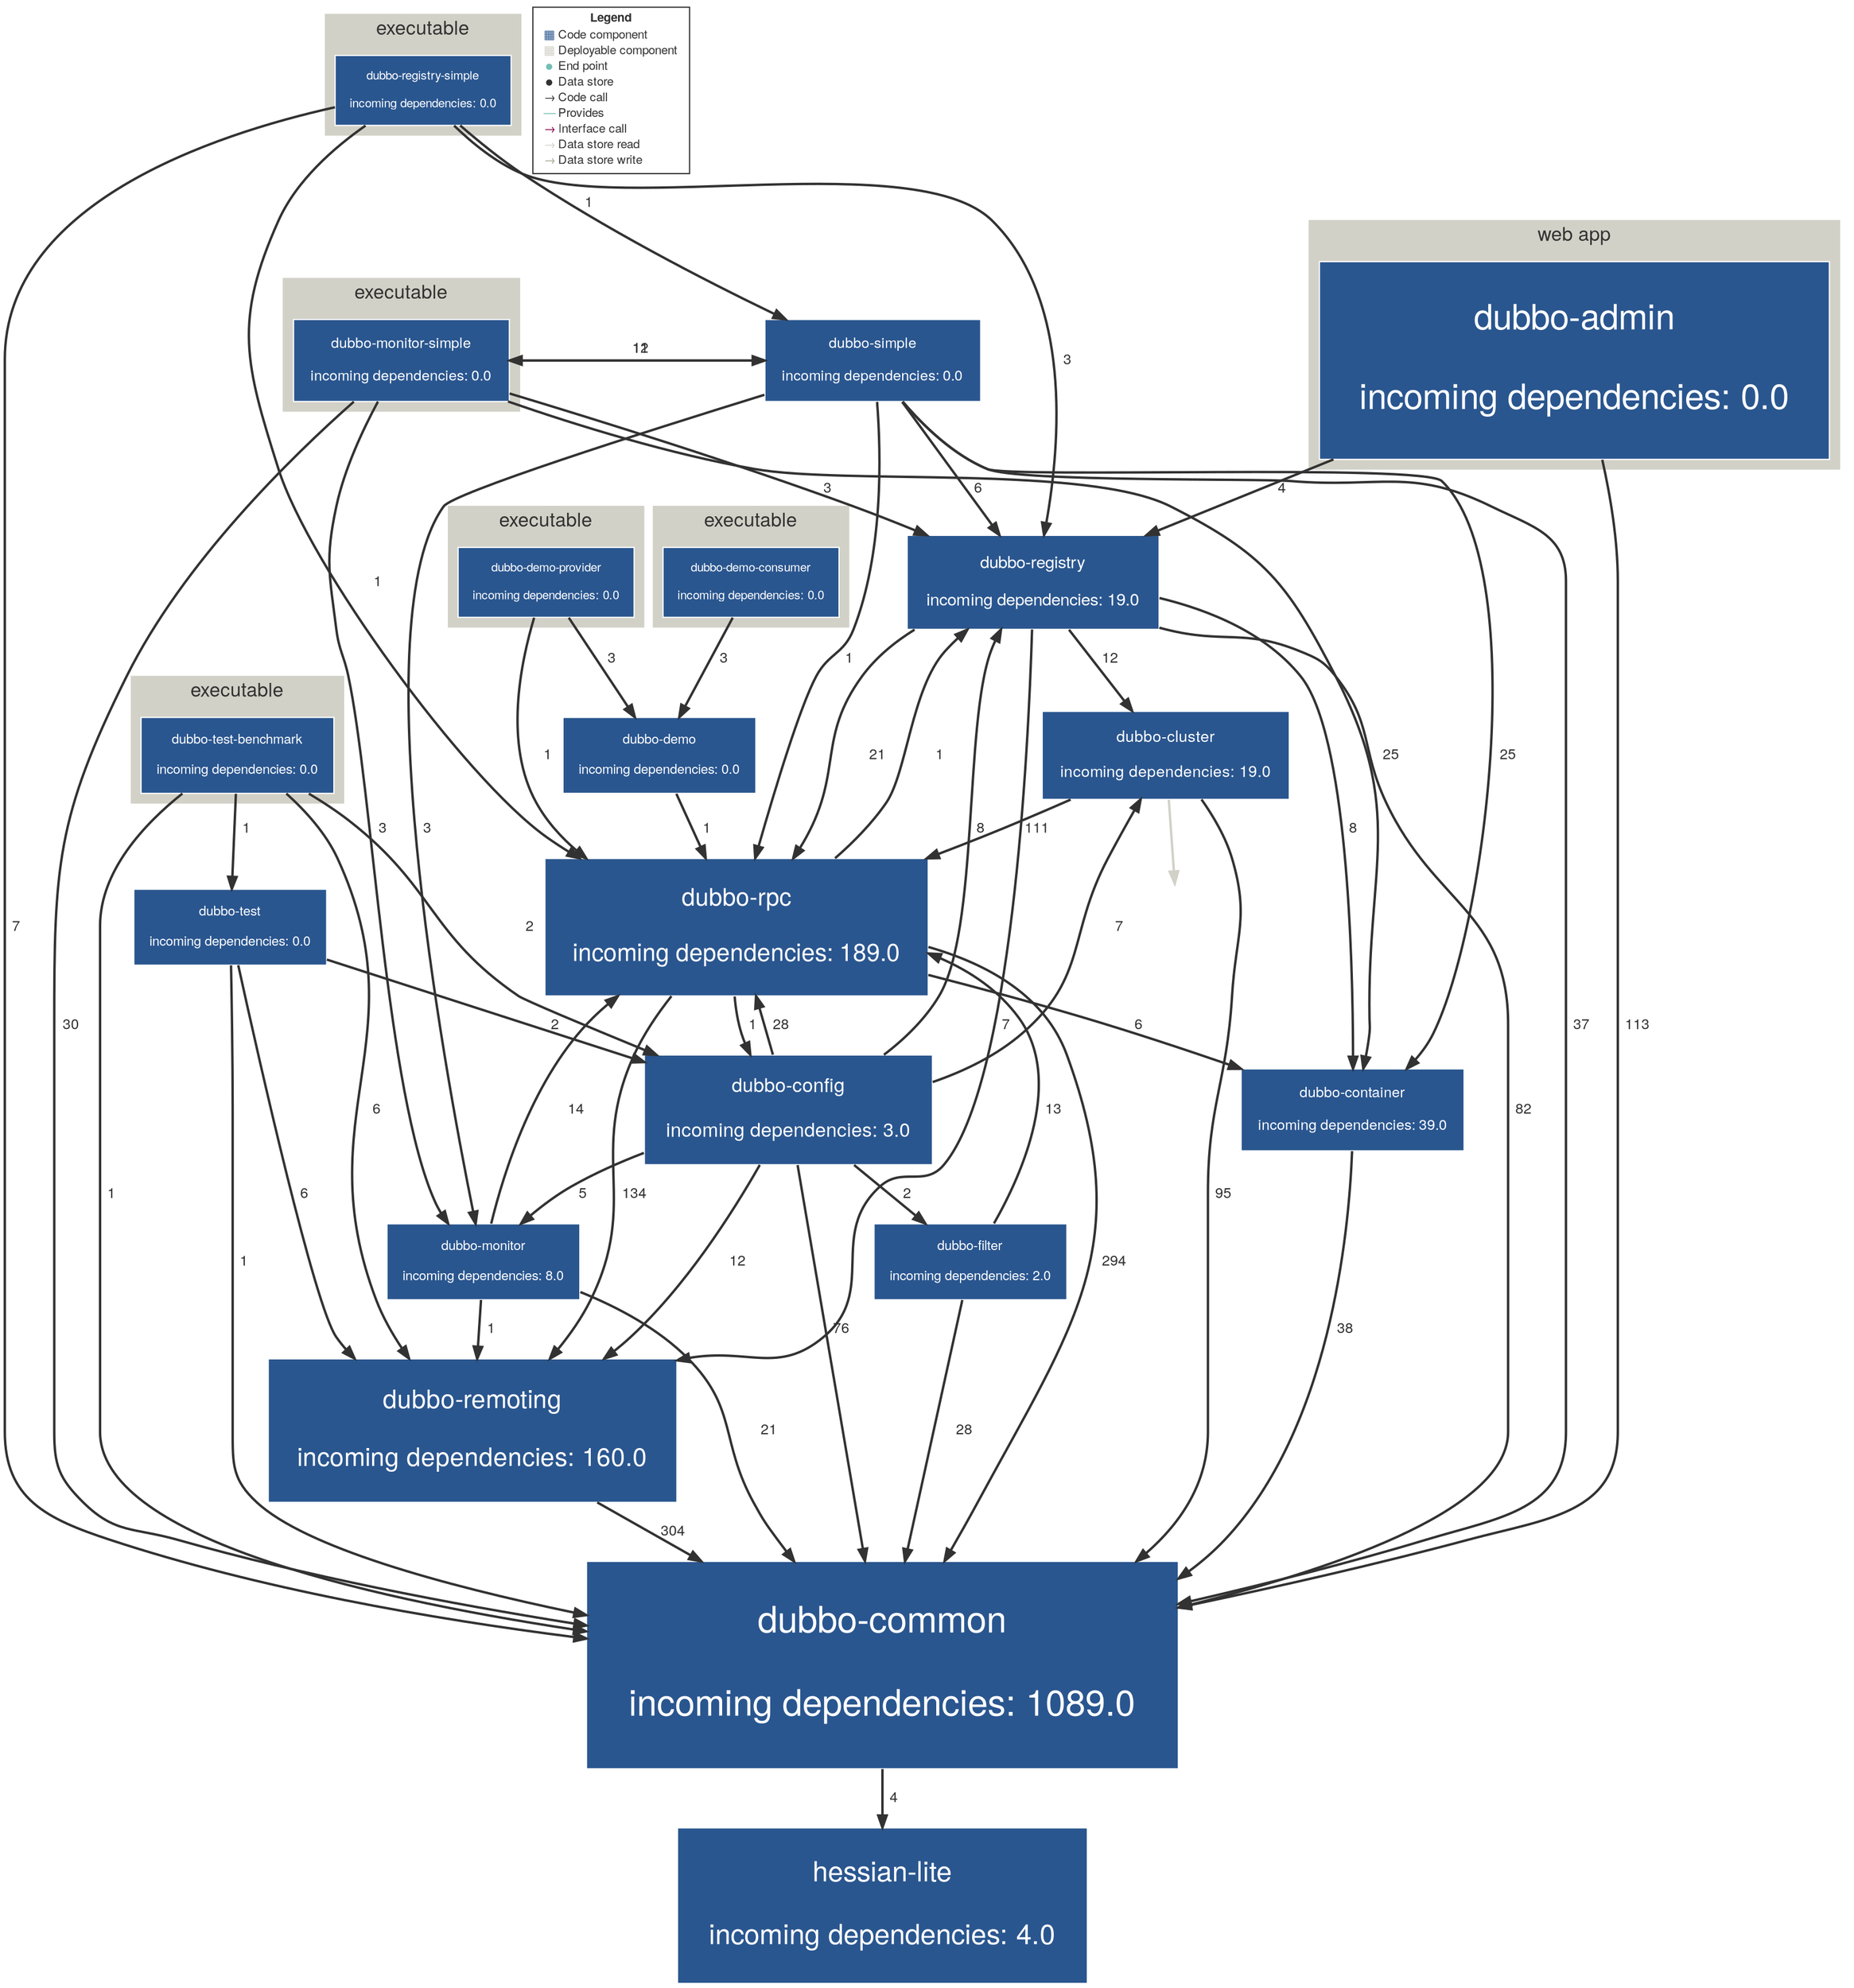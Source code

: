 digraph "Graph" {
compound=true
rankdir=TD
subgraph "cluster-com.alibaba:dubbo-registry-simple" {
style="filled"
color="#D2D1C7"
fontname="Helvetica Neue"
fontsize="16"
fontcolor="#323232"
label="executable"
"com.alibaba:dubbo-registry-simple@com.alibaba:dubbo-registry-simple" [ shape="box" style="filled" fillcolor="#2A568F" penwidth="1" color="#FFFFFF" fontname="Helvetica Neue" fontcolor="#FFFFFF" fontsize="10" margin="0.16" label="dubbo-registry-simple

incoming dependencies: 0.0" ]
}
subgraph "cluster-com.alibaba:dubbo-demo-provider" {
style="filled"
color="#D2D1C7"
fontname="Helvetica Neue"
fontsize="16"
fontcolor="#323232"
label="executable"
"com.alibaba:dubbo-demo-provider@com.alibaba:dubbo-demo-provider" [ shape="box" style="filled" fillcolor="#2A568F" penwidth="1" color="#FFFFFF" fontname="Helvetica Neue" fontcolor="#FFFFFF" fontsize="10" margin="0.16" label="dubbo-demo-provider

incoming dependencies: 0.0" ]
}
subgraph "cluster-com.alibaba:dubbo-monitor-simple" {
style="filled"
color="#D2D1C7"
fontname="Helvetica Neue"
fontsize="16"
fontcolor="#323232"
label="executable"
"com.alibaba:dubbo-monitor-simple@com.alibaba:dubbo-monitor-simple" [ shape="box" style="filled" fillcolor="#2A568F" penwidth="1" color="#FFFFFF" fontname="Helvetica Neue" fontcolor="#FFFFFF" fontsize="12" margin="0.192" label="dubbo-monitor-simple

incoming dependencies: 0.0" ]
}
subgraph "cluster-com.alibaba:dubbo-demo-consumer" {
style="filled"
color="#D2D1C7"
fontname="Helvetica Neue"
fontsize="16"
fontcolor="#323232"
label="executable"
"com.alibaba:dubbo-demo-consumer@com.alibaba:dubbo-demo-consumer" [ shape="box" style="filled" fillcolor="#2A568F" penwidth="1" color="#FFFFFF" fontname="Helvetica Neue" fontcolor="#FFFFFF" fontsize="10" margin="0.16" label="dubbo-demo-consumer

incoming dependencies: 0.0" ]
}
subgraph "cluster-com.alibaba:dubbo-test-benchmark" {
style="filled"
color="#D2D1C7"
fontname="Helvetica Neue"
fontsize="16"
fontcolor="#323232"
label="executable"
"com.alibaba:dubbo-test-benchmark@com.alibaba:dubbo-test-benchmark" [ shape="box" style="filled" fillcolor="#2A568F" penwidth="1" color="#FFFFFF" fontname="Helvetica Neue" fontcolor="#FFFFFF" fontsize="11" margin="0.176" label="dubbo-test-benchmark

incoming dependencies: 0.0" ]
}
"com.alibaba:dubbo-common@NOT_DEPLOYED" [ shape="box" style="filled" fillcolor="#2A568F" penwidth="1" color="#FFFFFF" fontname="Helvetica Neue" fontcolor="#FFFFFF" fontsize="30" margin="0.48" label="dubbo-common

incoming dependencies: 1089.0" ]
"com.alibaba:dubbo-filter@NOT_DEPLOYED" [ shape="box" style="filled" fillcolor="#2A568F" penwidth="1" color="#FFFFFF" fontname="Helvetica Neue" fontcolor="#FFFFFF" fontsize="11" margin="0.176" label="dubbo-filter

incoming dependencies: 2.0" ]
"com.alibaba:hessian-lite@NOT_DEPLOYED" [ shape="box" style="filled" fillcolor="#2A568F" penwidth="1" color="#FFFFFF" fontname="Helvetica Neue" fontcolor="#FFFFFF" fontsize="23" margin="0.368" label="hessian-lite

incoming dependencies: 4.0" ]
"cac4d68f-240b-4052-a035-f559f222c15a@NOT_DEPLOYED" [ shape="box" penwidth="0" fontname="Helvetica Neue" fontcolor="#323232" fontsize="16" image="icon-datastore.png" width="1.000" height="1.000" fixedsize="true" label="" ]
"com.alibaba:dubbo-cluster@NOT_DEPLOYED" [ shape="box" style="filled" fillcolor="#2A568F" penwidth="1" color="#FFFFFF" fontname="Helvetica Neue" fontcolor="#FFFFFF" fontsize="13" margin="0.20800000000000002" label="dubbo-cluster

incoming dependencies: 19.0" ]
"com.alibaba:dubbo-simple@NOT_DEPLOYED" [ shape="box" style="filled" fillcolor="#2A568F" penwidth="1" color="#FFFFFF" fontname="Helvetica Neue" fontcolor="#FFFFFF" fontsize="12" margin="0.192" label="dubbo-simple

incoming dependencies: 0.0" ]
"com.alibaba:dubbo-registry@NOT_DEPLOYED" [ shape="box" style="filled" fillcolor="#2A568F" penwidth="1" color="#FFFFFF" fontname="Helvetica Neue" fontcolor="#FFFFFF" fontsize="14" margin="0.224" label="dubbo-registry

incoming dependencies: 19.0" ]
"com.alibaba:dubbo-monitor@NOT_DEPLOYED" [ shape="box" style="filled" fillcolor="#2A568F" penwidth="1" color="#FFFFFF" fontname="Helvetica Neue" fontcolor="#FFFFFF" fontsize="11" margin="0.176" label="dubbo-monitor

incoming dependencies: 8.0" ]
"com.alibaba:dubbo-container@NOT_DEPLOYED" [ shape="box" style="filled" fillcolor="#2A568F" penwidth="1" color="#FFFFFF" fontname="Helvetica Neue" fontcolor="#FFFFFF" fontsize="12" margin="0.192" label="dubbo-container

incoming dependencies: 39.0" ]
"com.alibaba:dubbo-test@NOT_DEPLOYED" [ shape="box" style="filled" fillcolor="#2A568F" penwidth="1" color="#FFFFFF" fontname="Helvetica Neue" fontcolor="#FFFFFF" fontsize="11" margin="0.176" label="dubbo-test

incoming dependencies: 0.0" ]
"com.alibaba:dubbo-demo@NOT_DEPLOYED" [ shape="box" style="filled" fillcolor="#2A568F" penwidth="1" color="#FFFFFF" fontname="Helvetica Neue" fontcolor="#FFFFFF" fontsize="11" margin="0.176" label="dubbo-demo

incoming dependencies: 0.0" ]
"com.alibaba:dubbo-remoting@NOT_DEPLOYED" [ shape="box" style="filled" fillcolor="#2A568F" penwidth="1" color="#FFFFFF" fontname="Helvetica Neue" fontcolor="#FFFFFF" fontsize="21" margin="0.336" label="dubbo-remoting

incoming dependencies: 160.0" ]
"com.alibaba:dubbo-config@NOT_DEPLOYED" [ shape="box" style="filled" fillcolor="#2A568F" penwidth="1" color="#FFFFFF" fontname="Helvetica Neue" fontcolor="#FFFFFF" fontsize="16" margin="0.256" label="dubbo-config

incoming dependencies: 3.0" ]
"com.alibaba:dubbo-rpc@NOT_DEPLOYED" [ shape="box" style="filled" fillcolor="#2A568F" penwidth="1" color="#FFFFFF" fontname="Helvetica Neue" fontcolor="#FFFFFF" fontsize="20" margin="0.32" label="dubbo-rpc

incoming dependencies: 189.0" ]
subgraph "cluster-com.alibaba:dubbo-admin" {
style="filled"
color="#D2D1C7"
fontname="Helvetica Neue"
fontsize="16"
fontcolor="#323232"
label="web app"
"com.alibaba:dubbo-admin@com.alibaba:dubbo-admin" [ shape="box" style="filled" fillcolor="#2A568F" penwidth="1" color="#FFFFFF" fontname="Helvetica Neue" fontcolor="#FFFFFF" fontsize="29" margin="0.464" label="dubbo-admin

incoming dependencies: 0.0" ]
}
"com.alibaba:dubbo-registry-simple@com.alibaba:dubbo-registry-simple" -> "com.alibaba:dubbo-common@NOT_DEPLOYED" [ penwidth="2" color="#323232" fontcolor="#323232" fontname="Helvetica Neue" fontsize="12" label="  7" ]
"com.alibaba:dubbo-registry-simple@com.alibaba:dubbo-registry-simple" -> "com.alibaba:dubbo-simple@NOT_DEPLOYED" [ penwidth="2" color="#323232" fontcolor="#323232" fontname="Helvetica Neue" fontsize="12" label="  1" ]
"com.alibaba:dubbo-registry-simple@com.alibaba:dubbo-registry-simple" -> "com.alibaba:dubbo-registry@NOT_DEPLOYED" [ penwidth="2" color="#323232" fontcolor="#323232" fontname="Helvetica Neue" fontsize="12" label="  3" ]
"com.alibaba:dubbo-registry-simple@com.alibaba:dubbo-registry-simple" -> "com.alibaba:dubbo-rpc@NOT_DEPLOYED" [ penwidth="2" color="#323232" fontcolor="#323232" fontname="Helvetica Neue" fontsize="12" label="  1" ]
"com.alibaba:dubbo-demo-provider@com.alibaba:dubbo-demo-provider" -> "com.alibaba:dubbo-demo@NOT_DEPLOYED" [ penwidth="2" color="#323232" fontcolor="#323232" fontname="Helvetica Neue" fontsize="12" label="  3" ]
"com.alibaba:dubbo-demo-provider@com.alibaba:dubbo-demo-provider" -> "com.alibaba:dubbo-rpc@NOT_DEPLOYED" [ penwidth="2" color="#323232" fontcolor="#323232" fontname="Helvetica Neue" fontsize="12" label="  1" ]
"com.alibaba:dubbo-monitor-simple@com.alibaba:dubbo-monitor-simple" -> "com.alibaba:dubbo-common@NOT_DEPLOYED" [ penwidth="2" color="#323232" fontcolor="#323232" fontname="Helvetica Neue" fontsize="12" label="  30" ]
"com.alibaba:dubbo-monitor-simple@com.alibaba:dubbo-monitor-simple" -> "com.alibaba:dubbo-simple@NOT_DEPLOYED" [ penwidth="2" color="#323232" fontcolor="#323232" fontname="Helvetica Neue" fontsize="12" label="  12" ]
"com.alibaba:dubbo-monitor-simple@com.alibaba:dubbo-monitor-simple" -> "com.alibaba:dubbo-registry@NOT_DEPLOYED" [ penwidth="2" color="#323232" fontcolor="#323232" fontname="Helvetica Neue" fontsize="12" label="  3" ]
"com.alibaba:dubbo-monitor-simple@com.alibaba:dubbo-monitor-simple" -> "com.alibaba:dubbo-monitor@NOT_DEPLOYED" [ penwidth="2" color="#323232" fontcolor="#323232" fontname="Helvetica Neue" fontsize="12" label="  3" ]
"com.alibaba:dubbo-monitor-simple@com.alibaba:dubbo-monitor-simple" -> "com.alibaba:dubbo-container@NOT_DEPLOYED" [ penwidth="2" color="#323232" fontcolor="#323232" fontname="Helvetica Neue" fontsize="12" label="  25" ]
"com.alibaba:dubbo-demo-consumer@com.alibaba:dubbo-demo-consumer" -> "com.alibaba:dubbo-demo@NOT_DEPLOYED" [ penwidth="2" color="#323232" fontcolor="#323232" fontname="Helvetica Neue" fontsize="12" label="  3" ]
"com.alibaba:dubbo-test-benchmark@com.alibaba:dubbo-test-benchmark" -> "com.alibaba:dubbo-common@NOT_DEPLOYED" [ penwidth="2" color="#323232" fontcolor="#323232" fontname="Helvetica Neue" fontsize="12" label="  1" ]
"com.alibaba:dubbo-test-benchmark@com.alibaba:dubbo-test-benchmark" -> "com.alibaba:dubbo-test@NOT_DEPLOYED" [ penwidth="2" color="#323232" fontcolor="#323232" fontname="Helvetica Neue" fontsize="12" label="  1" ]
"com.alibaba:dubbo-test-benchmark@com.alibaba:dubbo-test-benchmark" -> "com.alibaba:dubbo-remoting@NOT_DEPLOYED" [ penwidth="2" color="#323232" fontcolor="#323232" fontname="Helvetica Neue" fontsize="12" label="  6" ]
"com.alibaba:dubbo-test-benchmark@com.alibaba:dubbo-test-benchmark" -> "com.alibaba:dubbo-config@NOT_DEPLOYED" [ penwidth="2" color="#323232" fontcolor="#323232" fontname="Helvetica Neue" fontsize="12" label="  2" ]
"com.alibaba:dubbo-common@NOT_DEPLOYED" -> "com.alibaba:hessian-lite@NOT_DEPLOYED" [ penwidth="2" color="#323232" fontcolor="#323232" fontname="Helvetica Neue" fontsize="12" label="  4" ]
"com.alibaba:dubbo-filter@NOT_DEPLOYED" -> "com.alibaba:dubbo-common@NOT_DEPLOYED" [ penwidth="2" color="#323232" fontcolor="#323232" fontname="Helvetica Neue" fontsize="12" label="  28" ]
"com.alibaba:dubbo-filter@NOT_DEPLOYED" -> "com.alibaba:dubbo-rpc@NOT_DEPLOYED" [ penwidth="2" color="#323232" fontcolor="#323232" fontname="Helvetica Neue" fontsize="12" label="  13" ]
"com.alibaba:dubbo-cluster@NOT_DEPLOYED" -> "com.alibaba:dubbo-common@NOT_DEPLOYED" [ penwidth="2" color="#323232" fontcolor="#323232" fontname="Helvetica Neue" fontsize="12" label="  95" ]
"com.alibaba:dubbo-cluster@NOT_DEPLOYED" -> "cac4d68f-240b-4052-a035-f559f222c15a@NOT_DEPLOYED" [ penwidth="2" color="#D2D1C7" fontcolor="#D2D1C7" fontname="Helvetica Neue" fontsize="12" label="" ]
"com.alibaba:dubbo-cluster@NOT_DEPLOYED" -> "com.alibaba:dubbo-rpc@NOT_DEPLOYED" [ penwidth="2" color="#323232" fontcolor="#323232" fontname="Helvetica Neue" fontsize="12" label="  111" ]
"com.alibaba:dubbo-simple@NOT_DEPLOYED" -> "com.alibaba:dubbo-monitor-simple@com.alibaba:dubbo-monitor-simple" [ penwidth="2" color="#323232" fontcolor="#323232" fontname="Helvetica Neue" fontsize="12" label="  11" ]
"com.alibaba:dubbo-simple@NOT_DEPLOYED" -> "com.alibaba:dubbo-common@NOT_DEPLOYED" [ penwidth="2" color="#323232" fontcolor="#323232" fontname="Helvetica Neue" fontsize="12" label="  37" ]
"com.alibaba:dubbo-simple@NOT_DEPLOYED" -> "com.alibaba:dubbo-registry@NOT_DEPLOYED" [ penwidth="2" color="#323232" fontcolor="#323232" fontname="Helvetica Neue" fontsize="12" label="  6" ]
"com.alibaba:dubbo-simple@NOT_DEPLOYED" -> "com.alibaba:dubbo-monitor@NOT_DEPLOYED" [ penwidth="2" color="#323232" fontcolor="#323232" fontname="Helvetica Neue" fontsize="12" label="  3" ]
"com.alibaba:dubbo-simple@NOT_DEPLOYED" -> "com.alibaba:dubbo-container@NOT_DEPLOYED" [ penwidth="2" color="#323232" fontcolor="#323232" fontname="Helvetica Neue" fontsize="12" label="  25" ]
"com.alibaba:dubbo-simple@NOT_DEPLOYED" -> "com.alibaba:dubbo-rpc@NOT_DEPLOYED" [ penwidth="2" color="#323232" fontcolor="#323232" fontname="Helvetica Neue" fontsize="12" label="  1" ]
"com.alibaba:dubbo-registry@NOT_DEPLOYED" -> "com.alibaba:dubbo-common@NOT_DEPLOYED" [ penwidth="2" color="#323232" fontcolor="#323232" fontname="Helvetica Neue" fontsize="12" label="  82" ]
"com.alibaba:dubbo-registry@NOT_DEPLOYED" -> "com.alibaba:dubbo-cluster@NOT_DEPLOYED" [ penwidth="2" color="#323232" fontcolor="#323232" fontname="Helvetica Neue" fontsize="12" label="  12" ]
"com.alibaba:dubbo-registry@NOT_DEPLOYED" -> "com.alibaba:dubbo-container@NOT_DEPLOYED" [ penwidth="2" color="#323232" fontcolor="#323232" fontname="Helvetica Neue" fontsize="12" label="  8" ]
"com.alibaba:dubbo-registry@NOT_DEPLOYED" -> "com.alibaba:dubbo-remoting@NOT_DEPLOYED" [ penwidth="2" color="#323232" fontcolor="#323232" fontname="Helvetica Neue" fontsize="12" label="  7" ]
"com.alibaba:dubbo-registry@NOT_DEPLOYED" -> "com.alibaba:dubbo-rpc@NOT_DEPLOYED" [ penwidth="2" color="#323232" fontcolor="#323232" fontname="Helvetica Neue" fontsize="12" label="  21" ]
"com.alibaba:dubbo-monitor@NOT_DEPLOYED" -> "com.alibaba:dubbo-common@NOT_DEPLOYED" [ penwidth="2" color="#323232" fontcolor="#323232" fontname="Helvetica Neue" fontsize="12" label="  21" ]
"com.alibaba:dubbo-monitor@NOT_DEPLOYED" -> "com.alibaba:dubbo-remoting@NOT_DEPLOYED" [ penwidth="2" color="#323232" fontcolor="#323232" fontname="Helvetica Neue" fontsize="12" label="  1" ]
"com.alibaba:dubbo-monitor@NOT_DEPLOYED" -> "com.alibaba:dubbo-rpc@NOT_DEPLOYED" [ penwidth="2" color="#323232" fontcolor="#323232" fontname="Helvetica Neue" fontsize="12" label="  14" ]
"com.alibaba:dubbo-container@NOT_DEPLOYED" -> "com.alibaba:dubbo-common@NOT_DEPLOYED" [ penwidth="2" color="#323232" fontcolor="#323232" fontname="Helvetica Neue" fontsize="12" label="  38" ]
"com.alibaba:dubbo-test@NOT_DEPLOYED" -> "com.alibaba:dubbo-common@NOT_DEPLOYED" [ penwidth="2" color="#323232" fontcolor="#323232" fontname="Helvetica Neue" fontsize="12" label="  1" ]
"com.alibaba:dubbo-test@NOT_DEPLOYED" -> "com.alibaba:dubbo-remoting@NOT_DEPLOYED" [ penwidth="2" color="#323232" fontcolor="#323232" fontname="Helvetica Neue" fontsize="12" label="  6" ]
"com.alibaba:dubbo-test@NOT_DEPLOYED" -> "com.alibaba:dubbo-config@NOT_DEPLOYED" [ penwidth="2" color="#323232" fontcolor="#323232" fontname="Helvetica Neue" fontsize="12" label="  2" ]
"com.alibaba:dubbo-demo@NOT_DEPLOYED" -> "com.alibaba:dubbo-rpc@NOT_DEPLOYED" [ penwidth="2" color="#323232" fontcolor="#323232" fontname="Helvetica Neue" fontsize="12" label="  1" ]
"com.alibaba:dubbo-remoting@NOT_DEPLOYED" -> "com.alibaba:dubbo-common@NOT_DEPLOYED" [ penwidth="2" color="#323232" fontcolor="#323232" fontname="Helvetica Neue" fontsize="12" label="  304" ]
"com.alibaba:dubbo-config@NOT_DEPLOYED" -> "com.alibaba:dubbo-common@NOT_DEPLOYED" [ penwidth="2" color="#323232" fontcolor="#323232" fontname="Helvetica Neue" fontsize="12" label="  76" ]
"com.alibaba:dubbo-config@NOT_DEPLOYED" -> "com.alibaba:dubbo-filter@NOT_DEPLOYED" [ penwidth="2" color="#323232" fontcolor="#323232" fontname="Helvetica Neue" fontsize="12" label="  2" ]
"com.alibaba:dubbo-config@NOT_DEPLOYED" -> "com.alibaba:dubbo-cluster@NOT_DEPLOYED" [ penwidth="2" color="#323232" fontcolor="#323232" fontname="Helvetica Neue" fontsize="12" label="  7" ]
"com.alibaba:dubbo-config@NOT_DEPLOYED" -> "com.alibaba:dubbo-registry@NOT_DEPLOYED" [ penwidth="2" color="#323232" fontcolor="#323232" fontname="Helvetica Neue" fontsize="12" label="  8" ]
"com.alibaba:dubbo-config@NOT_DEPLOYED" -> "com.alibaba:dubbo-monitor@NOT_DEPLOYED" [ penwidth="2" color="#323232" fontcolor="#323232" fontname="Helvetica Neue" fontsize="12" label="  5" ]
"com.alibaba:dubbo-config@NOT_DEPLOYED" -> "com.alibaba:dubbo-remoting@NOT_DEPLOYED" [ penwidth="2" color="#323232" fontcolor="#323232" fontname="Helvetica Neue" fontsize="12" label="  12" ]
"com.alibaba:dubbo-config@NOT_DEPLOYED" -> "com.alibaba:dubbo-rpc@NOT_DEPLOYED" [ penwidth="2" color="#323232" fontcolor="#323232" fontname="Helvetica Neue" fontsize="12" label="  28" ]
"com.alibaba:dubbo-rpc@NOT_DEPLOYED" -> "com.alibaba:dubbo-common@NOT_DEPLOYED" [ penwidth="2" color="#323232" fontcolor="#323232" fontname="Helvetica Neue" fontsize="12" label="  294" ]
"com.alibaba:dubbo-rpc@NOT_DEPLOYED" -> "com.alibaba:dubbo-registry@NOT_DEPLOYED" [ penwidth="2" color="#323232" fontcolor="#323232" fontname="Helvetica Neue" fontsize="12" label="  1" ]
"com.alibaba:dubbo-rpc@NOT_DEPLOYED" -> "com.alibaba:dubbo-container@NOT_DEPLOYED" [ penwidth="2" color="#323232" fontcolor="#323232" fontname="Helvetica Neue" fontsize="12" label="  6" ]
"com.alibaba:dubbo-rpc@NOT_DEPLOYED" -> "com.alibaba:dubbo-remoting@NOT_DEPLOYED" [ penwidth="2" color="#323232" fontcolor="#323232" fontname="Helvetica Neue" fontsize="12" label="  134" ]
"com.alibaba:dubbo-rpc@NOT_DEPLOYED" -> "com.alibaba:dubbo-config@NOT_DEPLOYED" [ penwidth="2" color="#323232" fontcolor="#323232" fontname="Helvetica Neue" fontsize="12" label="  1" ]
"com.alibaba:dubbo-admin@com.alibaba:dubbo-admin" -> "com.alibaba:dubbo-common@NOT_DEPLOYED" [ penwidth="2" color="#323232" fontcolor="#323232" fontname="Helvetica Neue" fontsize="12" label="  113" ]
"com.alibaba:dubbo-admin@com.alibaba:dubbo-admin" -> "com.alibaba:dubbo-registry@NOT_DEPLOYED" [ penwidth="2" color="#323232" fontcolor="#323232" fontname="Helvetica Neue" fontsize="12" label="  4" ]
"LEGEND" [ shape="box" style="filled" fillcolor="#FFFFFF" penwidth="1" color="#323232" fontname="Helvetica Neue" fontcolor="#323232" fontsize="10" label=<<TABLE BORDER="0" CELLPADDING="1" CELLSPACING="0">
<TR><TD COLSPAN="2"><B>Legend</B></TD></TR>
<TR><TD><FONT COLOR="#2A568F">&#9638;</FONT></TD><TD ALIGN="left">Code component</TD></TR>
<TR><TD><FONT COLOR="#D2D1C7">&#9638;</FONT></TD><TD ALIGN="left">Deployable component</TD></TR>
<TR><TD><FONT COLOR="#72C0B4">&#9679;</FONT></TD><TD ALIGN="left">End point</TD></TR>
<TR><TD><FONT COLOR="#323232">&#9679;</FONT></TD><TD ALIGN="left">Data store</TD></TR>
<TR><TD><FONT COLOR="#323232">&rarr;</FONT></TD><TD ALIGN="left">Code call</TD></TR>
<TR><TD><FONT COLOR="#72C0B4">&#8212;</FONT></TD><TD ALIGN="left">Provides</TD></TR>
<TR><TD><FONT COLOR="#820445">&rarr;</FONT></TD><TD ALIGN="left">Interface call</TD></TR>
<TR><TD><FONT COLOR="#D2D1C7">&rarr;</FONT></TD><TD ALIGN="left">Data store read</TD></TR>
<TR><TD><FONT COLOR="#A4A38F">&rarr;</FONT></TD><TD ALIGN="left">Data store write</TD></TR>
</TABLE>
>  ]
}
